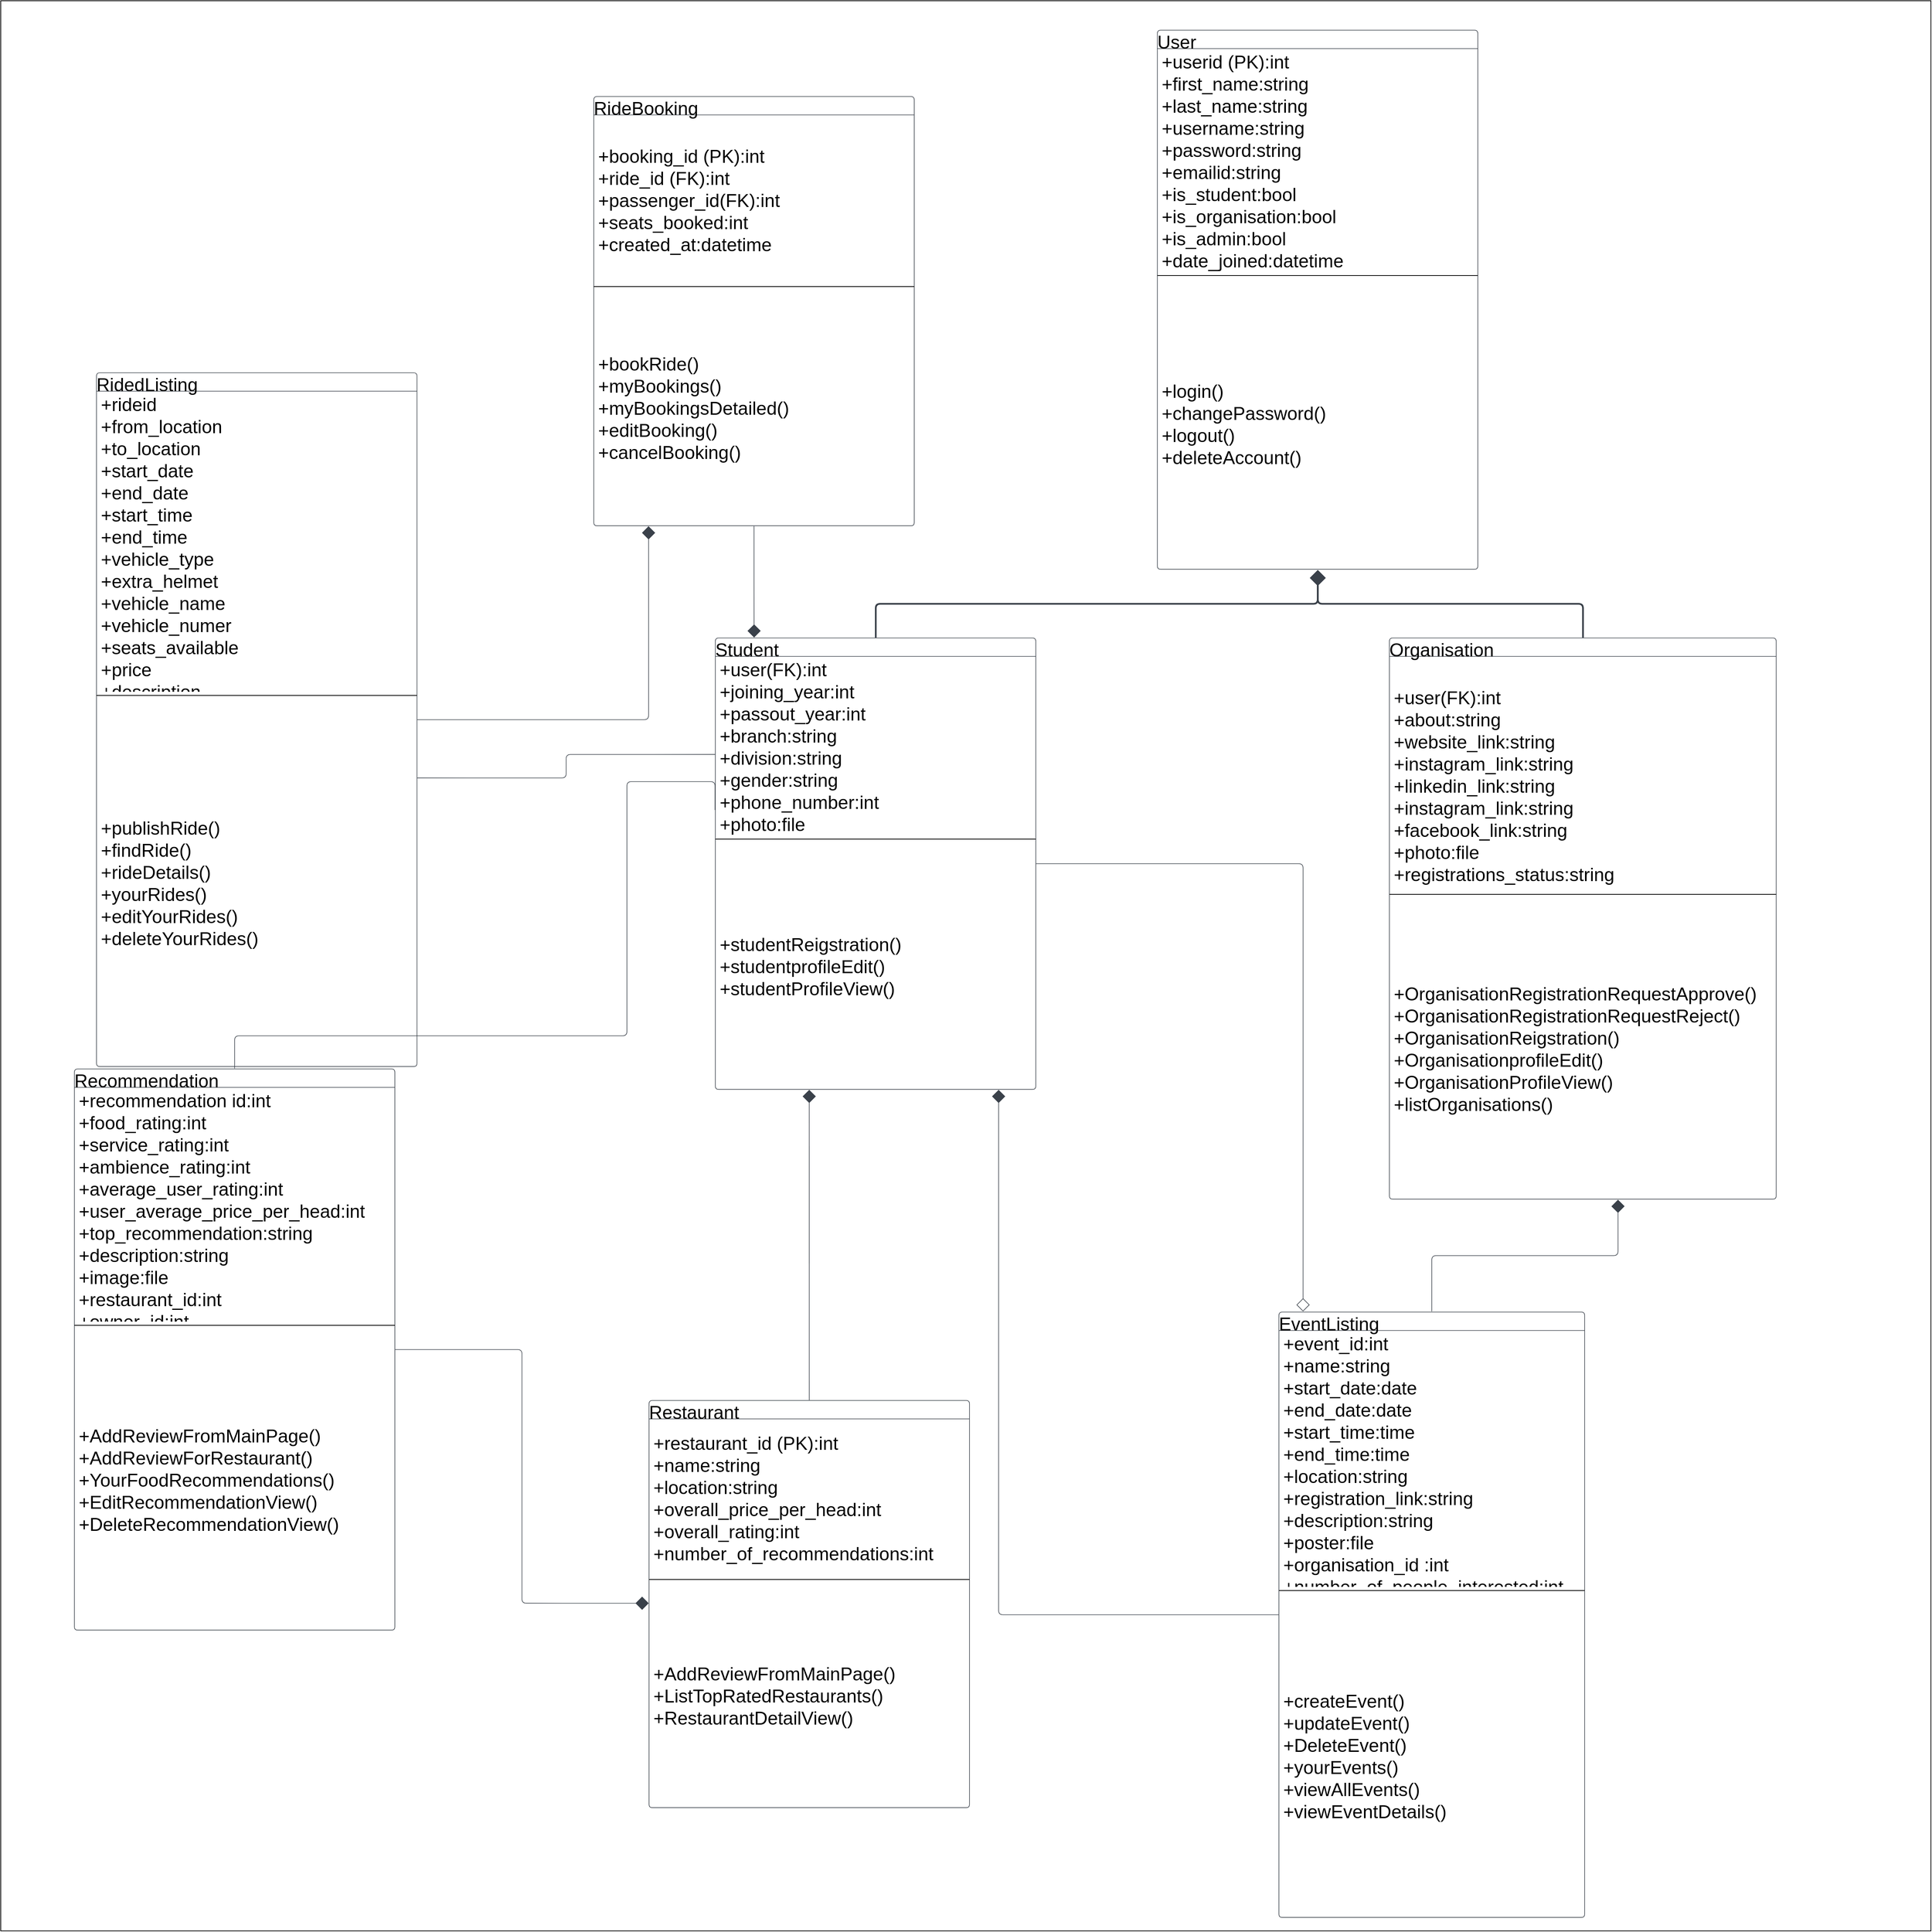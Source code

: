 <mxfile version="22.1.16" type="google">
  <diagram id="C5RBs43oDa-KdzZeNtuy" name="Page-1">
    <mxGraphModel grid="1" page="1" gridSize="10" guides="1" tooltips="1" connect="1" arrows="1" fold="1" pageScale="1" pageWidth="827" pageHeight="1169" math="0" shadow="0">
      <root>
        <mxCell id="WIyWlLk6GJQsqaUBKTNV-0" />
        <mxCell id="WIyWlLk6GJQsqaUBKTNV-1" parent="WIyWlLk6GJQsqaUBKTNV-0" />
        <mxCell id="shi0sfGra3IClLKKD0Vp-0" value="" style="whiteSpace=wrap;html=1;aspect=fixed;" vertex="1" parent="WIyWlLk6GJQsqaUBKTNV-1">
          <mxGeometry x="-1210" y="-10" width="2620" height="2620" as="geometry" />
        </mxCell>
        <mxCell id="8dO3eOqFWwchRG-gapkK-91" value="EventListing" style="html=1;overflow=block;blockSpacing=1;swimlane;childLayout=stackLayout;horizontal=1;horizontalStack=0;resizeParent=1;resizeParentMax=0;resizeLast=0;collapsible=0;fontStyle=0;marginBottom=0;swimlaneFillColor=#ffffff;startSize=25;whiteSpace=wrap;fontSize=25;align=left;spacing=0;strokeColor=#3a414a;strokeOpacity=100;rounded=1;absoluteArcSize=1;arcSize=9;strokeWidth=0.8;" vertex="1" parent="WIyWlLk6GJQsqaUBKTNV-1">
          <mxGeometry x="525" y="1770" width="415" height="821.709" as="geometry" />
        </mxCell>
        <mxCell id="8dO3eOqFWwchRG-gapkK-92" value="+event_id:int&#xa;+name:string&#xa;+start_date:date&#xa;+end_date:date&#xa;+start_time:time&#xa;+end_time:time&#xa;+location:string&#xa;+registration_link:string&#xa;+description:string&#xa;+poster:file&#xa;+organisation_id :int&#xa;+number_of_people_interested:int" style="part=1;html=1;resizeHeight=0;strokeColor=none;fillColor=none;align=left;verticalAlign=middle;spacingLeft=4;spacingRight=4;overflow=hidden;rotatable=0;points=[[0,0.5],[1,0.5]];portConstraint=eastwest;swimlaneFillColor=#ffffff;strokeOpacity=100;whiteSpace=wrap;fontSize=25;" vertex="1" parent="8dO3eOqFWwchRG-gapkK-91">
          <mxGeometry y="25" width="415" height="349" as="geometry" />
        </mxCell>
        <mxCell id="8dO3eOqFWwchRG-gapkK-93" value="" style="line;strokeWidth=1;fillColor=none;align=left;verticalAlign=middle;spacingTop=-1;spacingLeft=3;spacingRight=3;rotatable=0;labelPosition=right;points=[];portConstraint=eastwest;" vertex="1" parent="8dO3eOqFWwchRG-gapkK-91">
          <mxGeometry y="374" width="415" height="8" as="geometry" />
        </mxCell>
        <mxCell id="8dO3eOqFWwchRG-gapkK-94" value="+createEvent()&#xa;+updateEvent()&#xa;+DeleteEvent()&#xa;+yourEvents()&#xa;+viewAllEvents()&#xa;+viewEventDetails()" style="part=1;html=1;resizeHeight=0;strokeColor=none;fillColor=none;align=left;verticalAlign=middle;spacingLeft=4;spacingRight=4;overflow=hidden;rotatable=0;points=[[0,0.5],[1,0.5]];portConstraint=eastwest;swimlaneFillColor=#ffffff;strokeOpacity=100;whiteSpace=wrap;fontSize=25;" vertex="1" parent="8dO3eOqFWwchRG-gapkK-91">
          <mxGeometry y="382" width="415" height="439.709" as="geometry" />
        </mxCell>
        <mxCell id="8dO3eOqFWwchRG-gapkK-95" value="Restaurant" style="html=1;overflow=block;blockSpacing=1;swimlane;childLayout=stackLayout;horizontal=1;horizontalStack=0;resizeParent=1;resizeParentMax=0;resizeLast=0;collapsible=0;fontStyle=0;marginBottom=0;swimlaneFillColor=#ffffff;startSize=25;whiteSpace=wrap;fontSize=25;align=left;spacing=0;strokeColor=#3a414a;strokeOpacity=100;rounded=1;absoluteArcSize=1;arcSize=9;strokeWidth=0.8;" vertex="1" parent="WIyWlLk6GJQsqaUBKTNV-1">
          <mxGeometry x="-330" y="1890" width="435" height="552.709" as="geometry" />
        </mxCell>
        <mxCell id="8dO3eOqFWwchRG-gapkK-96" value="+restaurant_id (PK):int&#xa;+name:string&#xa;+location:string&#xa;+overall_price_per_head:int&#xa;+overall_rating:int&#xa;+number_of_recommendations:int" style="part=1;html=1;resizeHeight=0;strokeColor=none;fillColor=none;align=left;verticalAlign=middle;spacingLeft=4;spacingRight=4;overflow=hidden;rotatable=0;points=[[0,0.5],[1,0.5]];portConstraint=eastwest;swimlaneFillColor=#ffffff;strokeOpacity=100;whiteSpace=wrap;fontSize=25;" vertex="1" parent="8dO3eOqFWwchRG-gapkK-95">
          <mxGeometry y="25" width="435" height="214" as="geometry" />
        </mxCell>
        <mxCell id="8dO3eOqFWwchRG-gapkK-97" value="" style="line;strokeWidth=1;fillColor=none;align=left;verticalAlign=middle;spacingTop=-1;spacingLeft=3;spacingRight=3;rotatable=0;labelPosition=right;points=[];portConstraint=eastwest;" vertex="1" parent="8dO3eOqFWwchRG-gapkK-95">
          <mxGeometry y="239" width="435" height="8" as="geometry" />
        </mxCell>
        <mxCell id="8dO3eOqFWwchRG-gapkK-98" value="+AddReviewFromMainPage()&#xa;+ListTopRatedRestaurants()&#xa;+RestaurantDetailView()" style="part=1;html=1;resizeHeight=0;strokeColor=none;fillColor=none;align=left;verticalAlign=middle;spacingLeft=4;spacingRight=4;overflow=hidden;rotatable=0;points=[[0,0.5],[1,0.5]];portConstraint=eastwest;swimlaneFillColor=#ffffff;strokeOpacity=100;whiteSpace=wrap;fontSize=25;" vertex="1" parent="8dO3eOqFWwchRG-gapkK-95">
          <mxGeometry y="247" width="435" height="305.709" as="geometry" />
        </mxCell>
        <mxCell id="8dO3eOqFWwchRG-gapkK-99" value="RidedListing" style="html=1;overflow=block;blockSpacing=1;swimlane;childLayout=stackLayout;horizontal=1;horizontalStack=0;resizeParent=1;resizeParentMax=0;resizeLast=0;collapsible=0;fontStyle=0;marginBottom=0;swimlaneFillColor=#ffffff;startSize=25;whiteSpace=wrap;fontSize=25;align=left;spacing=0;strokeColor=#3a414a;strokeOpacity=100;rounded=1;absoluteArcSize=1;arcSize=9;strokeWidth=0.8;" vertex="1" parent="WIyWlLk6GJQsqaUBKTNV-1">
          <mxGeometry x="-1080" y="495" width="435" height="941.709" as="geometry" />
        </mxCell>
        <mxCell id="8dO3eOqFWwchRG-gapkK-100" value="+rideid &#xa;+from_location&#xa;+to_location&#xa;+start_date&#xa;+end_date&#xa;+start_time&#xa;+end_time&#xa;+vehicle_type&#xa;+extra_helmet&#xa;+vehicle_name&#xa;+vehicle_numer&#xa;+seats_available&#xa;+price&#xa;+description&#xa;+owner_id &#xa;+booking_id " style="part=1;html=1;resizeHeight=0;strokeColor=none;fillColor=none;align=left;verticalAlign=middle;spacingLeft=4;spacingRight=4;overflow=hidden;rotatable=0;points=[[0,0.5],[1,0.5]];portConstraint=eastwest;swimlaneFillColor=#ffffff;strokeOpacity=100;whiteSpace=wrap;fontSize=25;" vertex="1" parent="8dO3eOqFWwchRG-gapkK-99">
          <mxGeometry y="25" width="435" height="409" as="geometry" />
        </mxCell>
        <mxCell id="8dO3eOqFWwchRG-gapkK-101" value="" style="line;strokeWidth=1;fillColor=none;align=left;verticalAlign=middle;spacingTop=-1;spacingLeft=3;spacingRight=3;rotatable=0;labelPosition=right;points=[];portConstraint=eastwest;" vertex="1" parent="8dO3eOqFWwchRG-gapkK-99">
          <mxGeometry y="434" width="435" height="8" as="geometry" />
        </mxCell>
        <mxCell id="8dO3eOqFWwchRG-gapkK-102" value="+publishRide()&#xa;+findRide()&#xa;+rideDetails()&#xa;+yourRides()&#xa;+editYourRides()&#xa;+deleteYourRides()" style="part=1;html=1;resizeHeight=0;strokeColor=none;fillColor=none;align=left;verticalAlign=middle;spacingLeft=4;spacingRight=4;overflow=hidden;rotatable=0;points=[[0,0.5],[1,0.5]];portConstraint=eastwest;swimlaneFillColor=#ffffff;strokeOpacity=100;whiteSpace=wrap;fontSize=25;" vertex="1" parent="8dO3eOqFWwchRG-gapkK-99">
          <mxGeometry y="442" width="435" height="499.709" as="geometry" />
        </mxCell>
        <mxCell id="8dO3eOqFWwchRG-gapkK-103" value="Recommendation" style="html=1;overflow=block;blockSpacing=1;swimlane;childLayout=stackLayout;horizontal=1;horizontalStack=0;resizeParent=1;resizeParentMax=0;resizeLast=0;collapsible=0;fontStyle=0;marginBottom=0;swimlaneFillColor=#ffffff;startSize=25;whiteSpace=wrap;fontSize=25;align=left;spacing=0;strokeColor=#3a414a;strokeOpacity=100;rounded=1;absoluteArcSize=1;arcSize=9;strokeWidth=0.8;" vertex="1" parent="WIyWlLk6GJQsqaUBKTNV-1">
          <mxGeometry x="-1110" y="1440" width="435" height="761.709" as="geometry" />
        </mxCell>
        <mxCell id="8dO3eOqFWwchRG-gapkK-104" value="+recommendation id:int&#xa;+food_rating:int&#xa;+service_rating:int&#xa;+ambience_rating:int&#xa;+average_user_rating:int&#xa;+user_average_price_per_head:int&#xa;+top_recommendation:string&#xa;+description:string&#xa;+image:file&#xa;+restaurant_id:int&#xa;+owner_id:int " style="part=1;html=1;resizeHeight=0;strokeColor=none;fillColor=none;align=left;verticalAlign=middle;spacingLeft=4;spacingRight=4;overflow=hidden;rotatable=0;points=[[0,0.5],[1,0.5]];portConstraint=eastwest;swimlaneFillColor=#ffffff;strokeOpacity=100;whiteSpace=wrap;fontSize=25;" vertex="1" parent="8dO3eOqFWwchRG-gapkK-103">
          <mxGeometry y="25" width="435" height="319" as="geometry" />
        </mxCell>
        <mxCell id="8dO3eOqFWwchRG-gapkK-105" value="" style="line;strokeWidth=1;fillColor=none;align=left;verticalAlign=middle;spacingTop=-1;spacingLeft=3;spacingRight=3;rotatable=0;labelPosition=right;points=[];portConstraint=eastwest;" vertex="1" parent="8dO3eOqFWwchRG-gapkK-103">
          <mxGeometry y="344" width="435" height="8" as="geometry" />
        </mxCell>
        <mxCell id="8dO3eOqFWwchRG-gapkK-106" value="+AddReviewFromMainPage()&#xa;+AddReviewForRestaurant()&#xa;+YourFoodRecommendations()&#xa;+EditRecommendationView()&#xa;+DeleteRecommendationView()" style="part=1;html=1;resizeHeight=0;strokeColor=none;fillColor=none;align=left;verticalAlign=middle;spacingLeft=4;spacingRight=4;overflow=hidden;rotatable=0;points=[[0,0.5],[1,0.5]];portConstraint=eastwest;swimlaneFillColor=#ffffff;strokeOpacity=100;whiteSpace=wrap;fontSize=25;" vertex="1" parent="8dO3eOqFWwchRG-gapkK-103">
          <mxGeometry y="352" width="435" height="409.709" as="geometry" />
        </mxCell>
        <mxCell id="8dO3eOqFWwchRG-gapkK-107" value="Organisation" style="html=1;overflow=block;blockSpacing=1;swimlane;childLayout=stackLayout;horizontal=1;horizontalStack=0;resizeParent=1;resizeParentMax=0;resizeLast=0;collapsible=0;fontStyle=0;marginBottom=0;swimlaneFillColor=#ffffff;startSize=25;whiteSpace=wrap;fontSize=25;align=left;spacing=0;strokeColor=#3a414a;strokeOpacity=100;rounded=1;absoluteArcSize=1;arcSize=9;strokeWidth=0.8;" vertex="1" parent="WIyWlLk6GJQsqaUBKTNV-1">
          <mxGeometry x="675" y="855" width="525" height="761.709" as="geometry" />
        </mxCell>
        <mxCell id="8dO3eOqFWwchRG-gapkK-108" value="&#xa;+user(FK):int&#xa;+about:string&#xa;+website_link:string&#xa;+instagram_link:string&#xa;+linkedin_link:string&#xa;+instagram_link:string&#xa;+facebook_link:string&#xa;+photo:file&#xa;+registrations_status:string" style="part=1;html=1;resizeHeight=0;strokeColor=none;fillColor=none;align=left;verticalAlign=middle;spacingLeft=4;spacingRight=4;overflow=hidden;rotatable=0;points=[[0,0.5],[1,0.5]];portConstraint=eastwest;swimlaneFillColor=#ffffff;strokeOpacity=100;whiteSpace=wrap;fontSize=25;" vertex="1" parent="8dO3eOqFWwchRG-gapkK-107">
          <mxGeometry y="25" width="525" height="319" as="geometry" />
        </mxCell>
        <mxCell id="8dO3eOqFWwchRG-gapkK-109" value="" style="line;strokeWidth=1;fillColor=none;align=left;verticalAlign=middle;spacingTop=-1;spacingLeft=3;spacingRight=3;rotatable=0;labelPosition=right;points=[];portConstraint=eastwest;" vertex="1" parent="8dO3eOqFWwchRG-gapkK-107">
          <mxGeometry y="344" width="525" height="8" as="geometry" />
        </mxCell>
        <mxCell id="8dO3eOqFWwchRG-gapkK-110" value="+OrganisationRegistrationRequestApprove()&#xa;+OrganisationRegistrationRequestReject()&#xa;+OrganisationReigstration()&#xa;+OrganisationprofileEdit()&#xa;+OrganisationProfileView()&#xa;+listOrganisations()" style="part=1;html=1;resizeHeight=0;strokeColor=none;fillColor=none;align=left;verticalAlign=middle;spacingLeft=4;spacingRight=4;overflow=hidden;rotatable=0;points=[[0,0.5],[1,0.5]];portConstraint=eastwest;swimlaneFillColor=#ffffff;strokeOpacity=100;whiteSpace=wrap;fontSize=25;" vertex="1" parent="8dO3eOqFWwchRG-gapkK-107">
          <mxGeometry y="352" width="525" height="409.709" as="geometry" />
        </mxCell>
        <mxCell id="8dO3eOqFWwchRG-gapkK-111" value="User" style="html=1;overflow=block;blockSpacing=1;swimlane;childLayout=stackLayout;horizontal=1;horizontalStack=0;resizeParent=1;resizeParentMax=0;resizeLast=0;collapsible=0;fontStyle=0;marginBottom=0;swimlaneFillColor=#ffffff;startSize=25;whiteSpace=wrap;fontSize=25;align=left;spacing=0;strokeColor=#3a414a;strokeOpacity=100;rounded=1;absoluteArcSize=1;arcSize=9;strokeWidth=0.8;" vertex="1" parent="WIyWlLk6GJQsqaUBKTNV-1">
          <mxGeometry x="360" y="30" width="435" height="731.709" as="geometry" />
        </mxCell>
        <mxCell id="8dO3eOqFWwchRG-gapkK-112" value="+userid (PK):int &#xa;+first_name:string&#xa;+last_name:string&#xa;+username:string&#xa;+password:string&#xa;+emailid:string&#xa;+is_student:bool&#xa;+is_organisation:bool&#xa;+is_admin:bool&#xa;+date_joined:datetime&#xa;+is_active" style="part=1;html=1;resizeHeight=0;strokeColor=none;fillColor=none;align=left;verticalAlign=middle;spacingLeft=4;spacingRight=4;overflow=hidden;rotatable=0;points=[[0,0.5],[1,0.5]];portConstraint=eastwest;swimlaneFillColor=#ffffff;strokeOpacity=100;whiteSpace=wrap;fontSize=25;" vertex="1" parent="8dO3eOqFWwchRG-gapkK-111">
          <mxGeometry y="25" width="435" height="304" as="geometry" />
        </mxCell>
        <mxCell id="8dO3eOqFWwchRG-gapkK-113" value="" style="line;strokeWidth=1;fillColor=none;align=left;verticalAlign=middle;spacingTop=-1;spacingLeft=3;spacingRight=3;rotatable=0;labelPosition=right;points=[];portConstraint=eastwest;" vertex="1" parent="8dO3eOqFWwchRG-gapkK-111">
          <mxGeometry y="329" width="435" height="8" as="geometry" />
        </mxCell>
        <mxCell id="8dO3eOqFWwchRG-gapkK-114" value="+login()&#xa;+changePassword()&#xa;+logout()&#xa;+deleteAccount()" style="part=1;html=1;resizeHeight=0;strokeColor=none;fillColor=none;align=left;verticalAlign=middle;spacingLeft=4;spacingRight=4;overflow=hidden;rotatable=0;points=[[0,0.5],[1,0.5]];portConstraint=eastwest;swimlaneFillColor=#ffffff;strokeOpacity=100;whiteSpace=wrap;fontSize=25;" vertex="1" parent="8dO3eOqFWwchRG-gapkK-111">
          <mxGeometry y="337" width="435" height="394.709" as="geometry" />
        </mxCell>
        <mxCell id="8dO3eOqFWwchRG-gapkK-115" value="Student" style="html=1;overflow=block;blockSpacing=1;swimlane;childLayout=stackLayout;horizontal=1;horizontalStack=0;resizeParent=1;resizeParentMax=0;resizeLast=0;collapsible=0;fontStyle=0;marginBottom=0;swimlaneFillColor=#ffffff;startSize=25;whiteSpace=wrap;fontSize=25;align=left;spacing=0;strokeColor=#3a414a;strokeOpacity=100;rounded=1;absoluteArcSize=1;arcSize=9;strokeWidth=0.8;" vertex="1" parent="WIyWlLk6GJQsqaUBKTNV-1">
          <mxGeometry x="-240" y="855" width="435" height="612.709" as="geometry" />
        </mxCell>
        <mxCell id="8dO3eOqFWwchRG-gapkK-116" value="+user(FK):int&#xa;+joining_year:int&#xa;+passout_year:int&#xa;+branch:string&#xa;+division:string&#xa;+gender:string&#xa;+phone_number:int&#xa;+photo:file" style="part=1;html=1;resizeHeight=0;strokeColor=none;fillColor=none;align=left;verticalAlign=middle;spacingLeft=4;spacingRight=4;overflow=hidden;rotatable=0;points=[[0,0.5],[1,0.5]];portConstraint=eastwest;swimlaneFillColor=#ffffff;strokeOpacity=100;whiteSpace=wrap;fontSize=25;" vertex="1" parent="8dO3eOqFWwchRG-gapkK-115">
          <mxGeometry y="25" width="435" height="244" as="geometry" />
        </mxCell>
        <mxCell id="8dO3eOqFWwchRG-gapkK-117" value="" style="line;strokeWidth=1;fillColor=none;align=left;verticalAlign=middle;spacingTop=-1;spacingLeft=3;spacingRight=3;rotatable=0;labelPosition=right;points=[];portConstraint=eastwest;" vertex="1" parent="8dO3eOqFWwchRG-gapkK-115">
          <mxGeometry y="269" width="435" height="8" as="geometry" />
        </mxCell>
        <mxCell id="8dO3eOqFWwchRG-gapkK-118" value="+studentReigstration()&#xa;+studentprofileEdit()&#xa;+studentProfileView()" style="part=1;html=1;resizeHeight=0;strokeColor=none;fillColor=none;align=left;verticalAlign=middle;spacingLeft=4;spacingRight=4;overflow=hidden;rotatable=0;points=[[0,0.5],[1,0.5]];portConstraint=eastwest;swimlaneFillColor=#ffffff;strokeOpacity=100;whiteSpace=wrap;fontSize=25;" vertex="1" parent="8dO3eOqFWwchRG-gapkK-115">
          <mxGeometry y="277" width="435" height="335.709" as="geometry" />
        </mxCell>
        <mxCell id="8dO3eOqFWwchRG-gapkK-119" value="RideBooking" style="html=1;overflow=block;blockSpacing=1;swimlane;childLayout=stackLayout;horizontal=1;horizontalStack=0;resizeParent=1;resizeParentMax=0;resizeLast=0;collapsible=0;fontStyle=0;marginBottom=0;swimlaneFillColor=#ffffff;startSize=25;whiteSpace=wrap;fontSize=25;align=left;spacing=0;strokeColor=#3a414a;strokeOpacity=100;rounded=1;absoluteArcSize=1;arcSize=9;strokeWidth=0.8;" vertex="1" parent="WIyWlLk6GJQsqaUBKTNV-1">
          <mxGeometry x="-405" y="120" width="435" height="582.709" as="geometry" />
        </mxCell>
        <mxCell id="8dO3eOqFWwchRG-gapkK-120" value="+booking_id (PK):int&#xa;+ride_id  (FK):int&#xa;+passenger_id(FK):int&#xa;+seats_booked:int&#xa;+created_at:datetime" style="part=1;html=1;resizeHeight=0;strokeColor=none;fillColor=none;align=left;verticalAlign=middle;spacingLeft=4;spacingRight=4;overflow=hidden;rotatable=0;points=[[0,0.5],[1,0.5]];portConstraint=eastwest;swimlaneFillColor=#ffffff;strokeOpacity=100;whiteSpace=wrap;fontSize=25;" vertex="1" parent="8dO3eOqFWwchRG-gapkK-119">
          <mxGeometry y="25" width="435" height="229" as="geometry" />
        </mxCell>
        <mxCell id="8dO3eOqFWwchRG-gapkK-121" value="" style="line;strokeWidth=1;fillColor=none;align=left;verticalAlign=middle;spacingTop=-1;spacingLeft=3;spacingRight=3;rotatable=0;labelPosition=right;points=[];portConstraint=eastwest;" vertex="1" parent="8dO3eOqFWwchRG-gapkK-119">
          <mxGeometry y="254" width="435" height="8" as="geometry" />
        </mxCell>
        <mxCell id="8dO3eOqFWwchRG-gapkK-122" value="+bookRide()&#xa;+myBookings()&#xa;+myBookingsDetailed()&#xa;+editBooking()&#xa;+cancelBooking()" style="part=1;html=1;resizeHeight=0;strokeColor=none;fillColor=none;align=left;verticalAlign=middle;spacingLeft=4;spacingRight=4;overflow=hidden;rotatable=0;points=[[0,0.5],[1,0.5]];portConstraint=eastwest;swimlaneFillColor=#ffffff;strokeOpacity=100;whiteSpace=wrap;fontSize=25;" vertex="1" parent="8dO3eOqFWwchRG-gapkK-119">
          <mxGeometry y="262" width="435" height="320.709" as="geometry" />
        </mxCell>
        <mxCell id="8dO3eOqFWwchRG-gapkK-123" value="" style="html=1;jettySize=18;whiteSpace=wrap;fontSize=13;strokeColor=#3a414a;strokeOpacity=100;strokeWidth=2.3;rounded=1;arcSize=12;edgeStyle=orthogonalEdgeStyle;startArrow=none;endArrow=diamond;endFill=1;endSize=16;exitX=0.5;exitY=-0.001;exitPerimeter=0;entryX=0.5;entryY=1.001;entryPerimeter=0;lucidId=yPi2fQ5_4BFS;" edge="1" parent="WIyWlLk6GJQsqaUBKTNV-1" source="8dO3eOqFWwchRG-gapkK-115" target="8dO3eOqFWwchRG-gapkK-111">
          <mxGeometry width="100" height="100" relative="1" as="geometry">
            <Array as="points" />
          </mxGeometry>
        </mxCell>
        <mxCell id="8dO3eOqFWwchRG-gapkK-124" value="" style="html=1;jettySize=18;whiteSpace=wrap;fontSize=13;strokeColor=#3a414a;strokeOpacity=100;strokeWidth=2.3;rounded=1;arcSize=12;edgeStyle=orthogonalEdgeStyle;startArrow=none;endArrow=diamond;endFill=1;endSize=16;exitX=0.5;exitY=-0.001;exitPerimeter=0;entryX=0.5;entryY=1.001;entryPerimeter=0;lucidId=DPi20RGOEcjQ;" edge="1" parent="WIyWlLk6GJQsqaUBKTNV-1" source="8dO3eOqFWwchRG-gapkK-107" target="8dO3eOqFWwchRG-gapkK-111">
          <mxGeometry width="100" height="100" relative="1" as="geometry">
            <Array as="points" />
          </mxGeometry>
        </mxCell>
        <mxCell id="8dO3eOqFWwchRG-gapkK-125" value="" style="html=1;jettySize=18;whiteSpace=wrap;fontSize=13;strokeColor=#3a414a;strokeOpacity=100;strokeWidth=0.8;rounded=1;arcSize=12;edgeStyle=orthogonalEdgeStyle;startArrow=none;endArrow=diamond;endFill=1;endSize=16;exitX=1.001;exitY=0.5;exitPerimeter=0;entryX=-0.001;entryY=0.498;entryPerimeter=0;lucidId=JUi2IQxxY5Ep;" edge="1" parent="WIyWlLk6GJQsqaUBKTNV-1" source="8dO3eOqFWwchRG-gapkK-103" target="8dO3eOqFWwchRG-gapkK-95">
          <mxGeometry width="100" height="100" relative="1" as="geometry">
            <Array as="points" />
          </mxGeometry>
        </mxCell>
        <mxCell id="8dO3eOqFWwchRG-gapkK-126" value="" style="html=1;jettySize=18;whiteSpace=wrap;fontSize=13;strokeColor=#3a414a;strokeOpacity=100;strokeWidth=0.8;rounded=1;arcSize=12;edgeStyle=orthogonalEdgeStyle;startArrow=none;endArrow=diamond;endFill=1;endSize=16;exitX=0.5;exitY=-0.001;exitPerimeter=0;entryX=0.293;entryY=1.001;entryPerimeter=0;lucidId=4Ui2kD64b0cY;" edge="1" parent="WIyWlLk6GJQsqaUBKTNV-1" source="8dO3eOqFWwchRG-gapkK-95" target="8dO3eOqFWwchRG-gapkK-115">
          <mxGeometry width="100" height="100" relative="1" as="geometry">
            <Array as="points" />
          </mxGeometry>
        </mxCell>
        <mxCell id="8dO3eOqFWwchRG-gapkK-127" value="" style="html=1;jettySize=18;whiteSpace=wrap;fontSize=13;strokeColor=#3a414a;strokeOpacity=100;strokeWidth=0.8;rounded=1;arcSize=12;edgeStyle=orthogonalEdgeStyle;startArrow=none;endArrow=diamond;endFill=1;endSize=16;exitX=1.001;exitY=0.5;exitPerimeter=0;entryX=0.171;entryY=1.001;entryPerimeter=0;lucidId=iVi23vtEcm8k;" edge="1" parent="WIyWlLk6GJQsqaUBKTNV-1" source="8dO3eOqFWwchRG-gapkK-99" target="8dO3eOqFWwchRG-gapkK-119">
          <mxGeometry width="100" height="100" relative="1" as="geometry">
            <Array as="points" />
          </mxGeometry>
        </mxCell>
        <mxCell id="8dO3eOqFWwchRG-gapkK-128" value="" style="html=1;jettySize=18;whiteSpace=wrap;fontSize=13;strokeColor=#3a414a;strokeOpacity=100;strokeWidth=0.8;rounded=1;arcSize=12;edgeStyle=orthogonalEdgeStyle;startArrow=none;endArrow=diamond;endFill=1;endSize=16;exitX=0.5;exitY=-0.001;exitPerimeter=0;entryX=0.591;entryY=1.001;entryPerimeter=0;lucidId=tVi2WhaYASnl;" edge="1" parent="WIyWlLk6GJQsqaUBKTNV-1" source="8dO3eOqFWwchRG-gapkK-91" target="8dO3eOqFWwchRG-gapkK-107">
          <mxGeometry width="100" height="100" relative="1" as="geometry">
            <Array as="points" />
          </mxGeometry>
        </mxCell>
        <mxCell id="8dO3eOqFWwchRG-gapkK-129" value="" style="html=1;jettySize=18;whiteSpace=wrap;fontSize=13;strokeColor=#3a414a;strokeOpacity=100;strokeWidth=0.8;rounded=1;arcSize=12;edgeStyle=orthogonalEdgeStyle;startArrow=none;endArrow=diamond;endFill=1;endSize=16;exitX=-0.001;exitY=0.5;exitPerimeter=0;entryX=0.884;entryY=1.001;entryPerimeter=0;lucidId=XVi2uTgtZSil;" edge="1" parent="WIyWlLk6GJQsqaUBKTNV-1" source="8dO3eOqFWwchRG-gapkK-91" target="8dO3eOqFWwchRG-gapkK-115">
          <mxGeometry width="100" height="100" relative="1" as="geometry">
            <Array as="points" />
          </mxGeometry>
        </mxCell>
        <mxCell id="8dO3eOqFWwchRG-gapkK-130" value="" style="html=1;jettySize=18;whiteSpace=wrap;fontSize=13;strokeColor=#3a414a;strokeOpacity=100;strokeWidth=0.8;rounded=1;arcSize=12;edgeStyle=orthogonalEdgeStyle;startArrow=none;endArrow=diamond;endFill=1;endSize=16;exitX=0.5;exitY=1.001;exitPerimeter=0;entryX=0.121;entryY=-0.001;entryPerimeter=0;lucidId=4Vi2wGgdE1AX;" edge="1" parent="WIyWlLk6GJQsqaUBKTNV-1" source="8dO3eOqFWwchRG-gapkK-119" target="8dO3eOqFWwchRG-gapkK-115">
          <mxGeometry width="100" height="100" relative="1" as="geometry">
            <Array as="points" />
          </mxGeometry>
        </mxCell>
        <mxCell id="8dO3eOqFWwchRG-gapkK-131" value="" style="html=1;jettySize=18;whiteSpace=wrap;fontSize=13;strokeColor=#3a414a;strokeOpacity=100;strokeWidth=0.8;rounded=1;arcSize=12;edgeStyle=orthogonalEdgeStyle;startArrow=none;endArrow=none;exitX=0.5;exitY=-0.001;exitPerimeter=0;entryX=-0.001;entryY=0.381;entryPerimeter=0;lucidId=QWi2GVoHbyqp;" edge="1" parent="WIyWlLk6GJQsqaUBKTNV-1" source="8dO3eOqFWwchRG-gapkK-103" target="8dO3eOqFWwchRG-gapkK-115">
          <mxGeometry width="100" height="100" relative="1" as="geometry">
            <Array as="points">
              <mxPoint x="-892" y="1395" />
              <mxPoint x="-360" y="1395" />
              <mxPoint x="-360" y="1050" />
            </Array>
          </mxGeometry>
        </mxCell>
        <mxCell id="8dO3eOqFWwchRG-gapkK-132" value="" style="html=1;jettySize=18;whiteSpace=wrap;fontSize=13;strokeColor=#3a414a;strokeOpacity=100;strokeWidth=0.8;rounded=1;arcSize=12;edgeStyle=orthogonalEdgeStyle;startArrow=none;endArrow=none;exitX=1.001;exitY=0.584;exitPerimeter=0;entryX=-0.001;entryY=0.258;entryPerimeter=0;lucidId=HXi2ECUBVbzY;" edge="1" parent="WIyWlLk6GJQsqaUBKTNV-1" source="8dO3eOqFWwchRG-gapkK-99" target="8dO3eOqFWwchRG-gapkK-115">
          <mxGeometry width="100" height="100" relative="1" as="geometry">
            <Array as="points" />
          </mxGeometry>
        </mxCell>
        <mxCell id="8dO3eOqFWwchRG-gapkK-133" value="" style="html=1;jettySize=18;whiteSpace=wrap;fontSize=13;strokeColor=#3a414a;strokeOpacity=100;strokeWidth=0.8;rounded=1;arcSize=12;edgeStyle=orthogonalEdgeStyle;startArrow=none;endArrow=diamond;endFill=0;endSize=16;exitX=1.001;exitY=0.5;exitPerimeter=0;entryX=0.079;entryY=-0.001;entryPerimeter=0;lucidId=~Xi2HJ.LvV7B;" edge="1" parent="WIyWlLk6GJQsqaUBKTNV-1" source="8dO3eOqFWwchRG-gapkK-115" target="8dO3eOqFWwchRG-gapkK-91">
          <mxGeometry width="100" height="100" relative="1" as="geometry">
            <Array as="points" />
          </mxGeometry>
        </mxCell>
      </root>
    </mxGraphModel>
  </diagram>
</mxfile>
